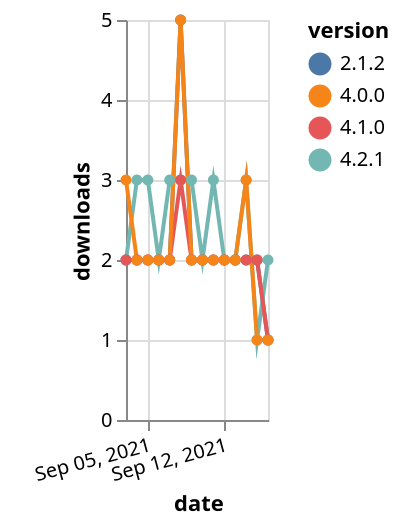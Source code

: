 {"$schema": "https://vega.github.io/schema/vega-lite/v5.json", "description": "A simple bar chart with embedded data.", "data": {"values": [{"date": "2021-09-03", "total": 7994, "delta": 2, "version": "2.1.2"}, {"date": "2021-09-04", "total": 7996, "delta": 2, "version": "2.1.2"}, {"date": "2021-09-05", "total": 7998, "delta": 2, "version": "2.1.2"}, {"date": "2021-09-06", "total": 8000, "delta": 2, "version": "2.1.2"}, {"date": "2021-09-07", "total": 8002, "delta": 2, "version": "2.1.2"}, {"date": "2021-09-08", "total": 8007, "delta": 5, "version": "2.1.2"}, {"date": "2021-09-09", "total": 8009, "delta": 2, "version": "2.1.2"}, {"date": "2021-09-10", "total": 8011, "delta": 2, "version": "2.1.2"}, {"date": "2021-09-11", "total": 8013, "delta": 2, "version": "2.1.2"}, {"date": "2021-09-12", "total": 8015, "delta": 2, "version": "2.1.2"}, {"date": "2021-09-13", "total": 8017, "delta": 2, "version": "2.1.2"}, {"date": "2021-09-14", "total": 8019, "delta": 2, "version": "2.1.2"}, {"date": "2021-09-15", "total": 8021, "delta": 2, "version": "2.1.2"}, {"date": "2021-09-16", "total": 8022, "delta": 1, "version": "2.1.2"}, {"date": "2021-09-03", "total": 872, "delta": 2, "version": "4.2.1"}, {"date": "2021-09-04", "total": 875, "delta": 3, "version": "4.2.1"}, {"date": "2021-09-05", "total": 878, "delta": 3, "version": "4.2.1"}, {"date": "2021-09-06", "total": 880, "delta": 2, "version": "4.2.1"}, {"date": "2021-09-07", "total": 883, "delta": 3, "version": "4.2.1"}, {"date": "2021-09-08", "total": 886, "delta": 3, "version": "4.2.1"}, {"date": "2021-09-09", "total": 889, "delta": 3, "version": "4.2.1"}, {"date": "2021-09-10", "total": 891, "delta": 2, "version": "4.2.1"}, {"date": "2021-09-11", "total": 894, "delta": 3, "version": "4.2.1"}, {"date": "2021-09-12", "total": 896, "delta": 2, "version": "4.2.1"}, {"date": "2021-09-13", "total": 898, "delta": 2, "version": "4.2.1"}, {"date": "2021-09-14", "total": 901, "delta": 3, "version": "4.2.1"}, {"date": "2021-09-15", "total": 902, "delta": 1, "version": "4.2.1"}, {"date": "2021-09-16", "total": 904, "delta": 2, "version": "4.2.1"}, {"date": "2021-09-03", "total": 2092, "delta": 2, "version": "4.1.0"}, {"date": "2021-09-04", "total": 2094, "delta": 2, "version": "4.1.0"}, {"date": "2021-09-05", "total": 2096, "delta": 2, "version": "4.1.0"}, {"date": "2021-09-06", "total": 2098, "delta": 2, "version": "4.1.0"}, {"date": "2021-09-07", "total": 2100, "delta": 2, "version": "4.1.0"}, {"date": "2021-09-08", "total": 2103, "delta": 3, "version": "4.1.0"}, {"date": "2021-09-09", "total": 2105, "delta": 2, "version": "4.1.0"}, {"date": "2021-09-10", "total": 2107, "delta": 2, "version": "4.1.0"}, {"date": "2021-09-11", "total": 2109, "delta": 2, "version": "4.1.0"}, {"date": "2021-09-12", "total": 2111, "delta": 2, "version": "4.1.0"}, {"date": "2021-09-13", "total": 2113, "delta": 2, "version": "4.1.0"}, {"date": "2021-09-14", "total": 2115, "delta": 2, "version": "4.1.0"}, {"date": "2021-09-15", "total": 2117, "delta": 2, "version": "4.1.0"}, {"date": "2021-09-16", "total": 2118, "delta": 1, "version": "4.1.0"}, {"date": "2021-09-03", "total": 3878, "delta": 3, "version": "4.0.0"}, {"date": "2021-09-04", "total": 3880, "delta": 2, "version": "4.0.0"}, {"date": "2021-09-05", "total": 3882, "delta": 2, "version": "4.0.0"}, {"date": "2021-09-06", "total": 3884, "delta": 2, "version": "4.0.0"}, {"date": "2021-09-07", "total": 3886, "delta": 2, "version": "4.0.0"}, {"date": "2021-09-08", "total": 3891, "delta": 5, "version": "4.0.0"}, {"date": "2021-09-09", "total": 3893, "delta": 2, "version": "4.0.0"}, {"date": "2021-09-10", "total": 3895, "delta": 2, "version": "4.0.0"}, {"date": "2021-09-11", "total": 3897, "delta": 2, "version": "4.0.0"}, {"date": "2021-09-12", "total": 3899, "delta": 2, "version": "4.0.0"}, {"date": "2021-09-13", "total": 3901, "delta": 2, "version": "4.0.0"}, {"date": "2021-09-14", "total": 3904, "delta": 3, "version": "4.0.0"}, {"date": "2021-09-15", "total": 3905, "delta": 1, "version": "4.0.0"}, {"date": "2021-09-16", "total": 3906, "delta": 1, "version": "4.0.0"}]}, "width": "container", "mark": {"type": "line", "point": {"filled": true}}, "encoding": {"x": {"field": "date", "type": "temporal", "timeUnit": "yearmonthdate", "title": "date", "axis": {"labelAngle": -15}}, "y": {"field": "delta", "type": "quantitative", "title": "downloads"}, "color": {"field": "version", "type": "nominal"}, "tooltip": {"field": "delta"}}}